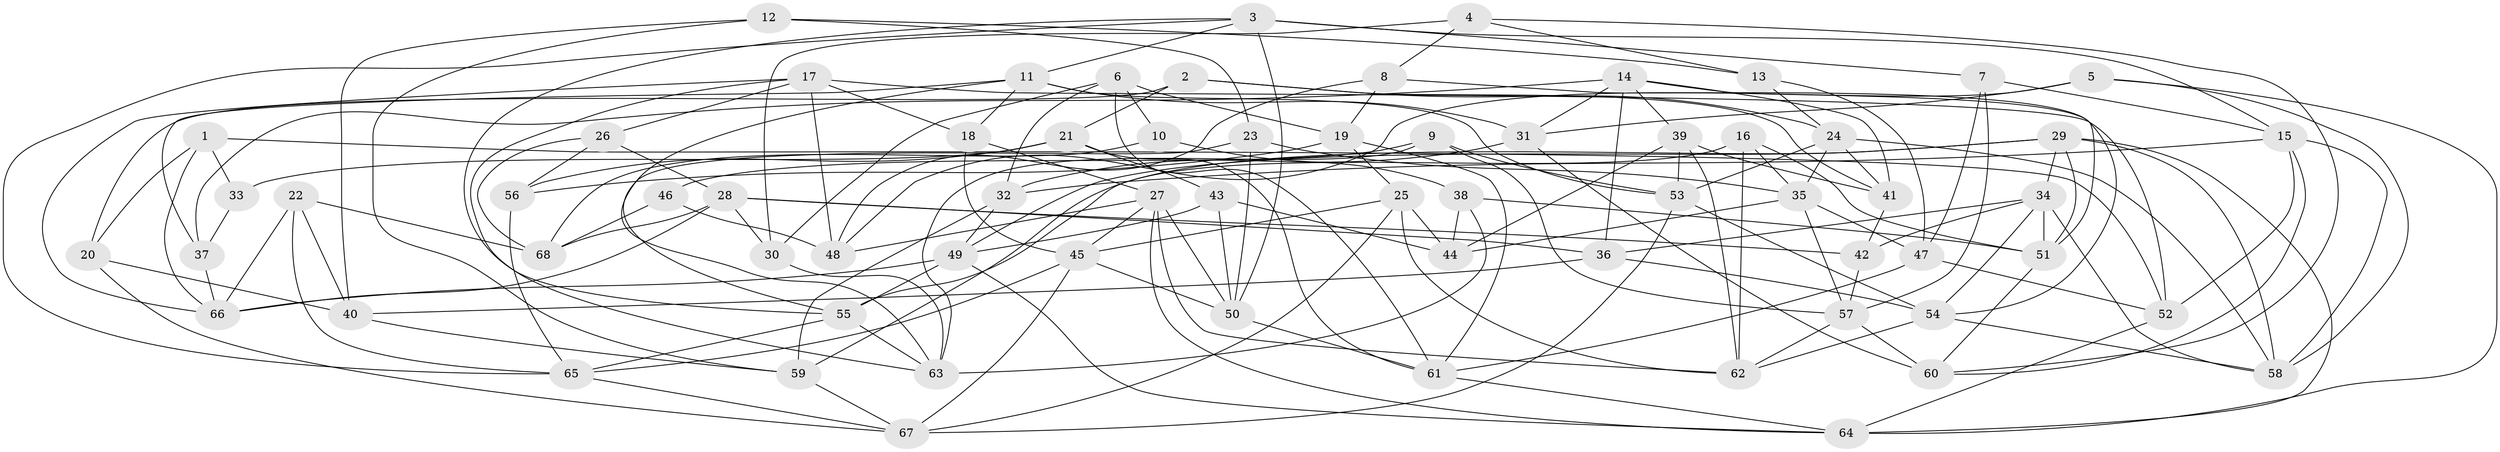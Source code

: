 // original degree distribution, {4: 1.0}
// Generated by graph-tools (version 1.1) at 2025/38/03/04/25 23:38:15]
// undirected, 68 vertices, 170 edges
graph export_dot {
  node [color=gray90,style=filled];
  1;
  2;
  3;
  4;
  5;
  6;
  7;
  8;
  9;
  10;
  11;
  12;
  13;
  14;
  15;
  16;
  17;
  18;
  19;
  20;
  21;
  22;
  23;
  24;
  25;
  26;
  27;
  28;
  29;
  30;
  31;
  32;
  33;
  34;
  35;
  36;
  37;
  38;
  39;
  40;
  41;
  42;
  43;
  44;
  45;
  46;
  47;
  48;
  49;
  50;
  51;
  52;
  53;
  54;
  55;
  56;
  57;
  58;
  59;
  60;
  61;
  62;
  63;
  64;
  65;
  66;
  67;
  68;
  1 -- 20 [weight=1.0];
  1 -- 33 [weight=1.0];
  1 -- 52 [weight=1.0];
  1 -- 66 [weight=1.0];
  2 -- 20 [weight=1.0];
  2 -- 21 [weight=1.0];
  2 -- 24 [weight=1.0];
  2 -- 41 [weight=1.0];
  3 -- 7 [weight=1.0];
  3 -- 11 [weight=1.0];
  3 -- 15 [weight=1.0];
  3 -- 50 [weight=1.0];
  3 -- 55 [weight=1.0];
  3 -- 65 [weight=1.0];
  4 -- 8 [weight=1.0];
  4 -- 13 [weight=1.0];
  4 -- 30 [weight=1.0];
  4 -- 60 [weight=1.0];
  5 -- 31 [weight=1.0];
  5 -- 48 [weight=1.0];
  5 -- 58 [weight=1.0];
  5 -- 64 [weight=1.0];
  6 -- 10 [weight=1.0];
  6 -- 19 [weight=2.0];
  6 -- 30 [weight=1.0];
  6 -- 32 [weight=1.0];
  6 -- 61 [weight=1.0];
  7 -- 15 [weight=1.0];
  7 -- 47 [weight=1.0];
  7 -- 57 [weight=1.0];
  8 -- 19 [weight=1.0];
  8 -- 48 [weight=1.0];
  8 -- 54 [weight=1.0];
  9 -- 46 [weight=1.0];
  9 -- 53 [weight=1.0];
  9 -- 57 [weight=1.0];
  9 -- 63 [weight=1.0];
  10 -- 38 [weight=1.0];
  10 -- 68 [weight=2.0];
  11 -- 18 [weight=1.0];
  11 -- 31 [weight=1.0];
  11 -- 37 [weight=1.0];
  11 -- 53 [weight=1.0];
  11 -- 63 [weight=1.0];
  12 -- 13 [weight=1.0];
  12 -- 23 [weight=1.0];
  12 -- 40 [weight=1.0];
  12 -- 59 [weight=1.0];
  13 -- 24 [weight=1.0];
  13 -- 47 [weight=1.0];
  14 -- 31 [weight=1.0];
  14 -- 36 [weight=1.0];
  14 -- 37 [weight=1.0];
  14 -- 39 [weight=1.0];
  14 -- 41 [weight=1.0];
  14 -- 51 [weight=1.0];
  15 -- 32 [weight=1.0];
  15 -- 52 [weight=1.0];
  15 -- 58 [weight=1.0];
  15 -- 60 [weight=1.0];
  16 -- 35 [weight=1.0];
  16 -- 51 [weight=1.0];
  16 -- 59 [weight=1.0];
  16 -- 62 [weight=1.0];
  17 -- 18 [weight=1.0];
  17 -- 26 [weight=1.0];
  17 -- 48 [weight=1.0];
  17 -- 52 [weight=1.0];
  17 -- 63 [weight=1.0];
  17 -- 66 [weight=1.0];
  18 -- 27 [weight=1.0];
  18 -- 45 [weight=1.0];
  19 -- 25 [weight=1.0];
  19 -- 56 [weight=1.0];
  19 -- 61 [weight=1.0];
  20 -- 40 [weight=1.0];
  20 -- 67 [weight=1.0];
  21 -- 33 [weight=2.0];
  21 -- 43 [weight=1.0];
  21 -- 56 [weight=1.0];
  21 -- 61 [weight=1.0];
  22 -- 40 [weight=1.0];
  22 -- 65 [weight=1.0];
  22 -- 66 [weight=1.0];
  22 -- 68 [weight=1.0];
  23 -- 35 [weight=1.0];
  23 -- 50 [weight=1.0];
  23 -- 55 [weight=1.0];
  24 -- 35 [weight=1.0];
  24 -- 41 [weight=1.0];
  24 -- 53 [weight=1.0];
  24 -- 58 [weight=1.0];
  25 -- 44 [weight=2.0];
  25 -- 45 [weight=1.0];
  25 -- 62 [weight=1.0];
  25 -- 67 [weight=1.0];
  26 -- 28 [weight=1.0];
  26 -- 56 [weight=1.0];
  26 -- 68 [weight=1.0];
  27 -- 45 [weight=1.0];
  27 -- 48 [weight=1.0];
  27 -- 50 [weight=1.0];
  27 -- 62 [weight=1.0];
  27 -- 64 [weight=1.0];
  28 -- 30 [weight=1.0];
  28 -- 36 [weight=1.0];
  28 -- 42 [weight=1.0];
  28 -- 66 [weight=1.0];
  28 -- 68 [weight=1.0];
  29 -- 34 [weight=1.0];
  29 -- 49 [weight=1.0];
  29 -- 51 [weight=1.0];
  29 -- 55 [weight=1.0];
  29 -- 58 [weight=1.0];
  29 -- 64 [weight=1.0];
  30 -- 63 [weight=1.0];
  31 -- 32 [weight=1.0];
  31 -- 60 [weight=2.0];
  32 -- 49 [weight=1.0];
  32 -- 59 [weight=2.0];
  33 -- 37 [weight=1.0];
  34 -- 36 [weight=1.0];
  34 -- 42 [weight=1.0];
  34 -- 51 [weight=1.0];
  34 -- 54 [weight=1.0];
  34 -- 58 [weight=1.0];
  35 -- 44 [weight=1.0];
  35 -- 47 [weight=1.0];
  35 -- 57 [weight=1.0];
  36 -- 40 [weight=2.0];
  36 -- 54 [weight=1.0];
  37 -- 66 [weight=1.0];
  38 -- 44 [weight=1.0];
  38 -- 51 [weight=1.0];
  38 -- 63 [weight=1.0];
  39 -- 41 [weight=2.0];
  39 -- 44 [weight=1.0];
  39 -- 53 [weight=1.0];
  39 -- 62 [weight=1.0];
  40 -- 59 [weight=1.0];
  41 -- 42 [weight=1.0];
  42 -- 57 [weight=1.0];
  43 -- 44 [weight=1.0];
  43 -- 49 [weight=1.0];
  43 -- 50 [weight=1.0];
  45 -- 50 [weight=1.0];
  45 -- 65 [weight=1.0];
  45 -- 67 [weight=1.0];
  46 -- 48 [weight=2.0];
  46 -- 68 [weight=1.0];
  47 -- 52 [weight=2.0];
  47 -- 61 [weight=1.0];
  49 -- 55 [weight=1.0];
  49 -- 64 [weight=1.0];
  49 -- 66 [weight=1.0];
  50 -- 61 [weight=1.0];
  51 -- 60 [weight=1.0];
  52 -- 64 [weight=1.0];
  53 -- 54 [weight=1.0];
  53 -- 67 [weight=1.0];
  54 -- 58 [weight=1.0];
  54 -- 62 [weight=1.0];
  55 -- 63 [weight=1.0];
  55 -- 65 [weight=1.0];
  56 -- 65 [weight=1.0];
  57 -- 60 [weight=1.0];
  57 -- 62 [weight=1.0];
  59 -- 67 [weight=1.0];
  61 -- 64 [weight=1.0];
  65 -- 67 [weight=1.0];
}
